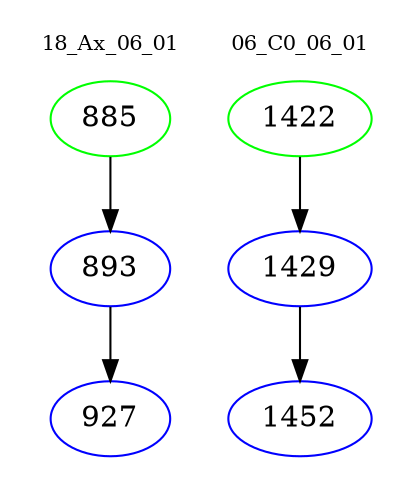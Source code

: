 digraph{
subgraph cluster_0 {
color = white
label = "18_Ax_06_01";
fontsize=10;
T0_885 [label="885", color="green"]
T0_885 -> T0_893 [color="black"]
T0_893 [label="893", color="blue"]
T0_893 -> T0_927 [color="black"]
T0_927 [label="927", color="blue"]
}
subgraph cluster_1 {
color = white
label = "06_C0_06_01";
fontsize=10;
T1_1422 [label="1422", color="green"]
T1_1422 -> T1_1429 [color="black"]
T1_1429 [label="1429", color="blue"]
T1_1429 -> T1_1452 [color="black"]
T1_1452 [label="1452", color="blue"]
}
}
